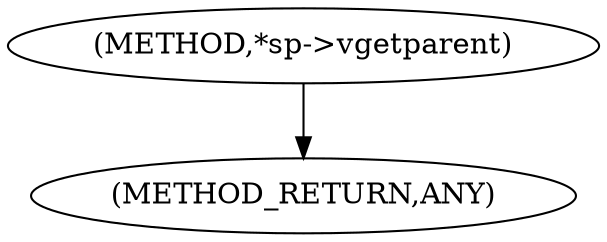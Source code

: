 digraph "*sp-&gt;vgetparent" {  
"100527" [label = <(METHOD,*sp-&gt;vgetparent)> ]
"100531" [label = <(METHOD_RETURN,ANY)> ]
  "100527" -> "100531" 
}
